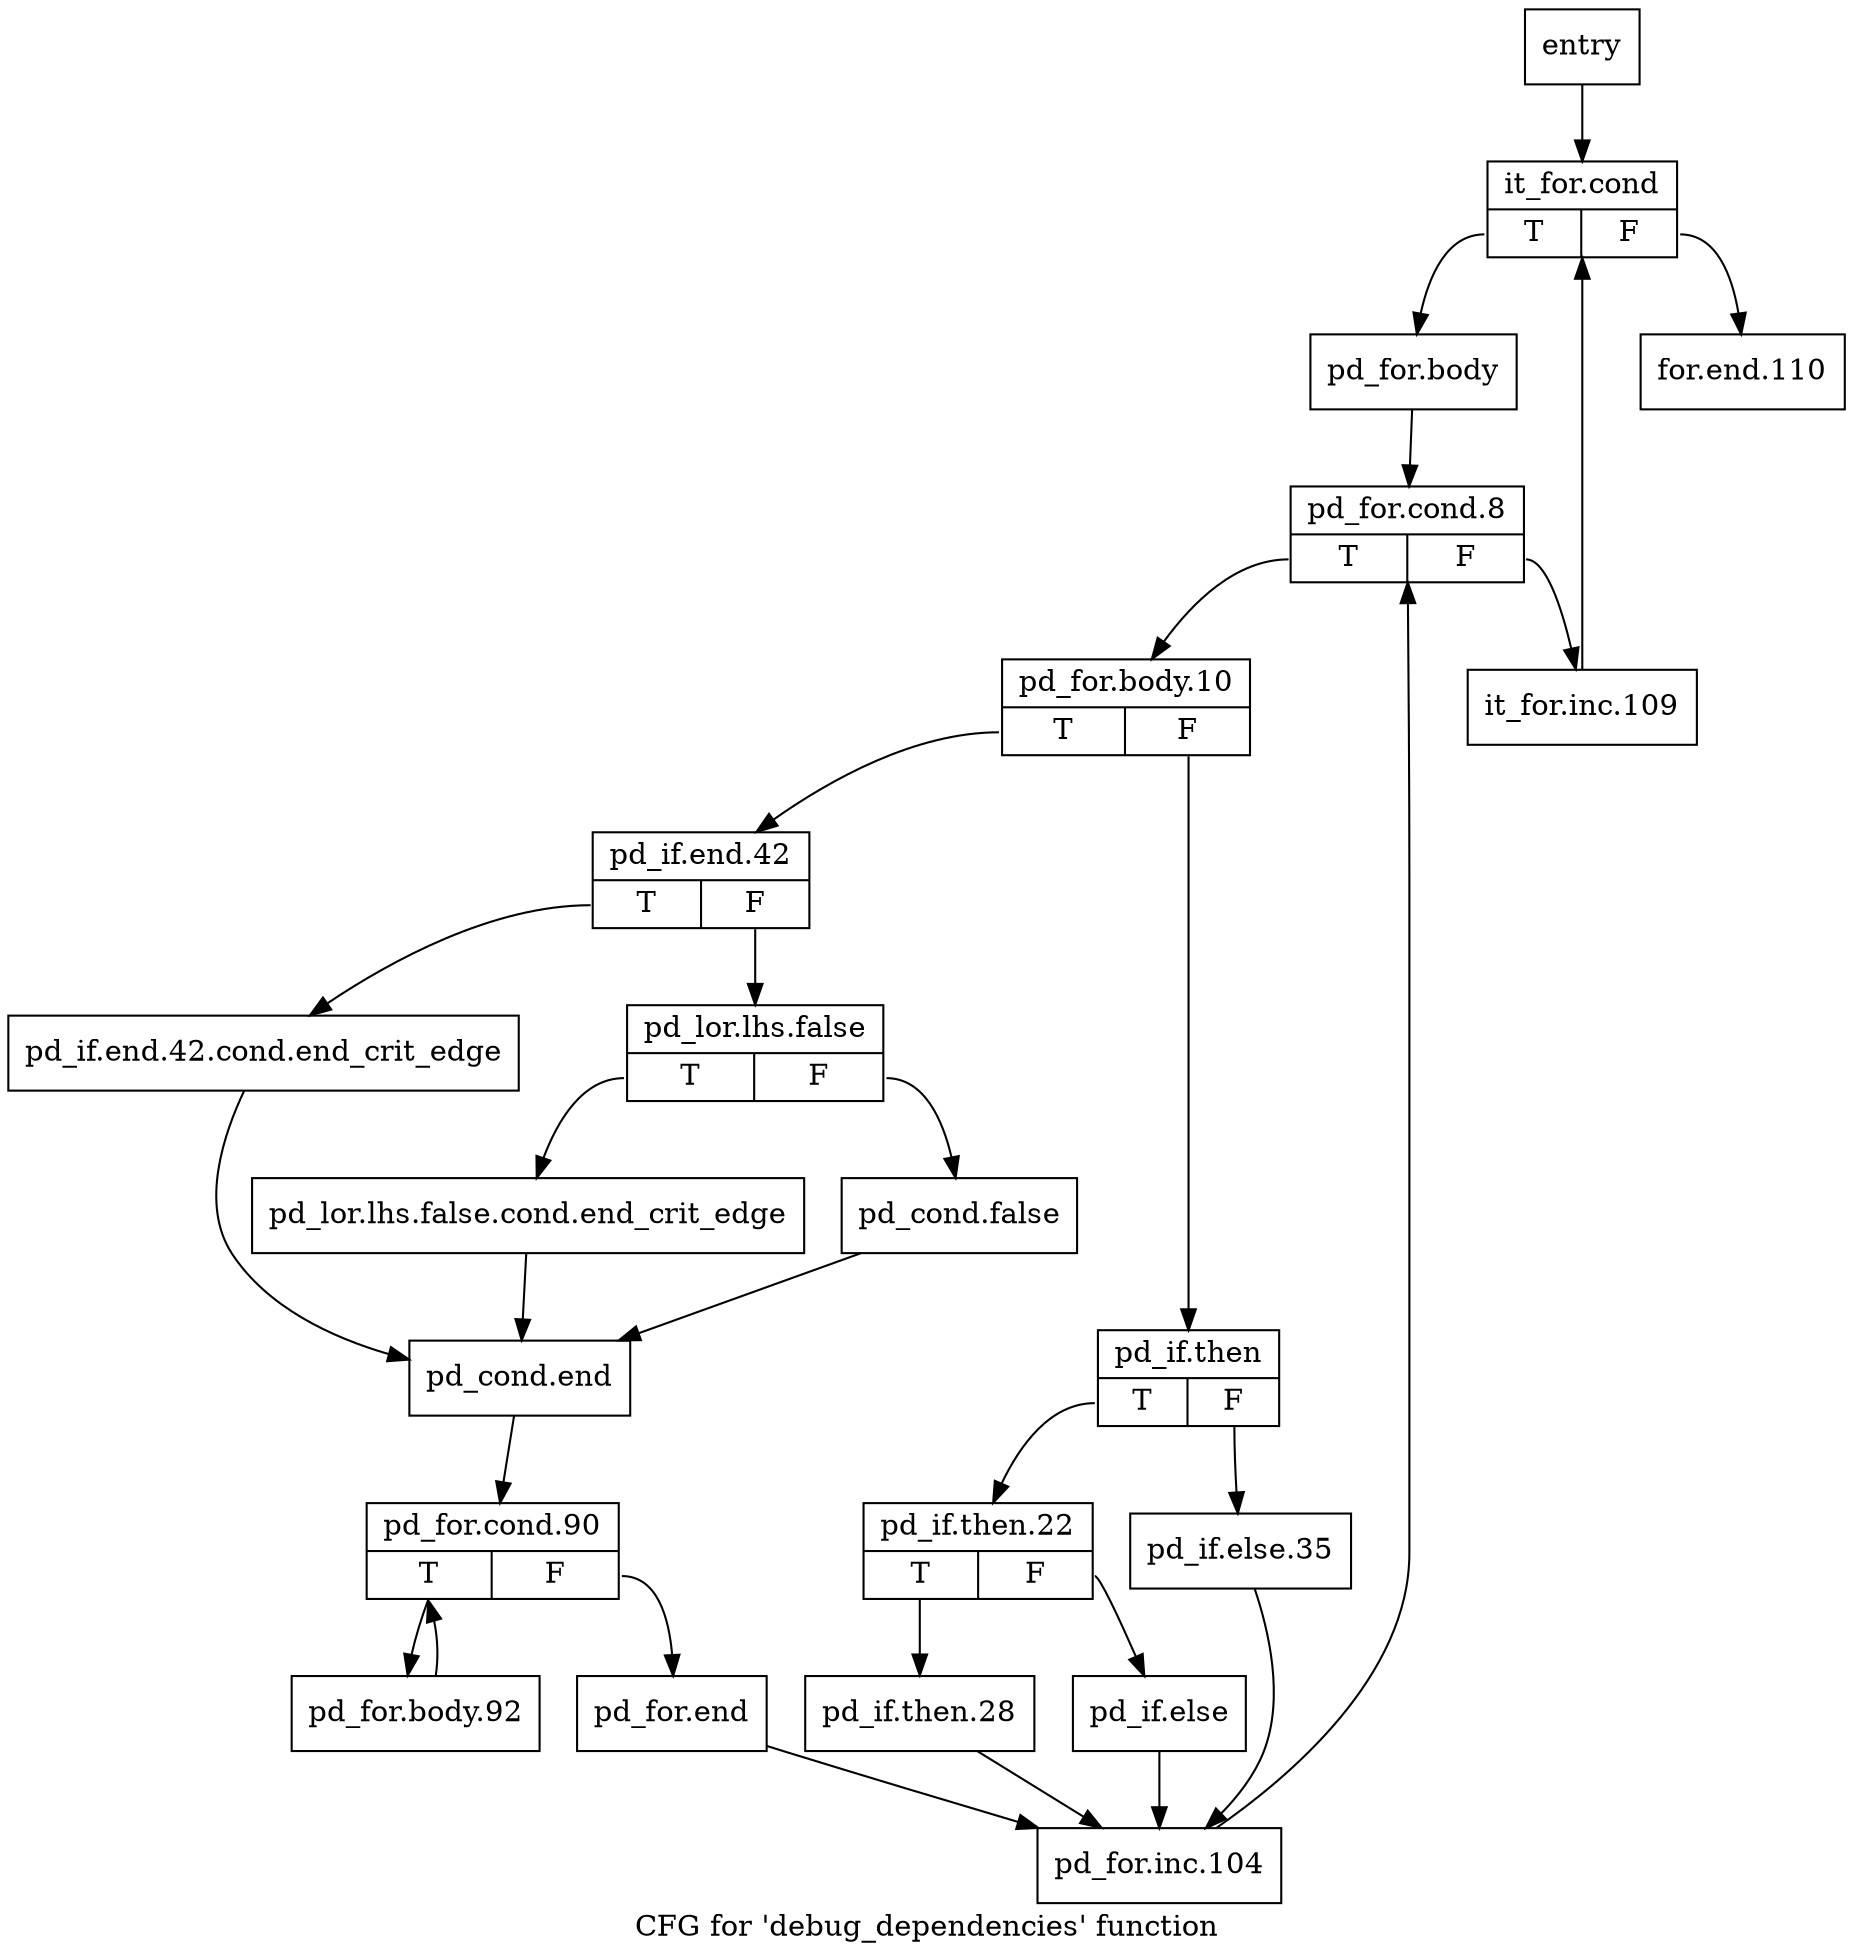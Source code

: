 digraph "CFG for 'debug_dependencies' function" {
	label="CFG for 'debug_dependencies' function";

	Node0x8f1dc80 [shape=record,label="{entry}"];
	Node0x8f1dc80 -> Node0x8f1dcd0;
	Node0x8f1dcd0 [shape=record,label="{it_for.cond|{<s0>T|<s1>F}}"];
	Node0x8f1dcd0:s0 -> Node0x8f1dd20;
	Node0x8f1dcd0:s1 -> Node0x8f1e310;
	Node0x8f1dd20 [shape=record,label="{pd_for.body}"];
	Node0x8f1dd20 -> Node0x8f1dd70;
	Node0x8f1dd70 [shape=record,label="{pd_for.cond.8|{<s0>T|<s1>F}}"];
	Node0x8f1dd70:s0 -> Node0x8f1ddc0;
	Node0x8f1dd70:s1 -> Node0x8f1e2c0;
	Node0x8f1ddc0 [shape=record,label="{pd_for.body.10|{<s0>T|<s1>F}}"];
	Node0x8f1ddc0:s0 -> Node0x8f1dfa0;
	Node0x8f1ddc0:s1 -> Node0x8f1de10;
	Node0x8f1de10 [shape=record,label="{pd_if.then|{<s0>T|<s1>F}}"];
	Node0x8f1de10:s0 -> Node0x8f1de60;
	Node0x8f1de10:s1 -> Node0x8f1df50;
	Node0x8f1de60 [shape=record,label="{pd_if.then.22|{<s0>T|<s1>F}}"];
	Node0x8f1de60:s0 -> Node0x8f1deb0;
	Node0x8f1de60:s1 -> Node0x8f1df00;
	Node0x8f1deb0 [shape=record,label="{pd_if.then.28}"];
	Node0x8f1deb0 -> Node0x8f1e270;
	Node0x8f1df00 [shape=record,label="{pd_if.else}"];
	Node0x8f1df00 -> Node0x8f1e270;
	Node0x8f1df50 [shape=record,label="{pd_if.else.35}"];
	Node0x8f1df50 -> Node0x8f1e270;
	Node0x8f1dfa0 [shape=record,label="{pd_if.end.42|{<s0>T|<s1>F}}"];
	Node0x8f1dfa0:s0 -> Node0x8f1dff0;
	Node0x8f1dfa0:s1 -> Node0x8f1e040;
	Node0x8f1dff0 [shape=record,label="{pd_if.end.42.cond.end_crit_edge}"];
	Node0x8f1dff0 -> Node0x8f1e130;
	Node0x8f1e040 [shape=record,label="{pd_lor.lhs.false|{<s0>T|<s1>F}}"];
	Node0x8f1e040:s0 -> Node0x8f1e090;
	Node0x8f1e040:s1 -> Node0x8f1e0e0;
	Node0x8f1e090 [shape=record,label="{pd_lor.lhs.false.cond.end_crit_edge}"];
	Node0x8f1e090 -> Node0x8f1e130;
	Node0x8f1e0e0 [shape=record,label="{pd_cond.false}"];
	Node0x8f1e0e0 -> Node0x8f1e130;
	Node0x8f1e130 [shape=record,label="{pd_cond.end}"];
	Node0x8f1e130 -> Node0x8f1e180;
	Node0x8f1e180 [shape=record,label="{pd_for.cond.90|{<s0>T|<s1>F}}"];
	Node0x8f1e180:s0 -> Node0x8f1e1d0;
	Node0x8f1e180:s1 -> Node0x8f1e220;
	Node0x8f1e1d0 [shape=record,label="{pd_for.body.92}"];
	Node0x8f1e1d0 -> Node0x8f1e180;
	Node0x8f1e220 [shape=record,label="{pd_for.end}"];
	Node0x8f1e220 -> Node0x8f1e270;
	Node0x8f1e270 [shape=record,label="{pd_for.inc.104}"];
	Node0x8f1e270 -> Node0x8f1dd70;
	Node0x8f1e2c0 [shape=record,label="{it_for.inc.109}"];
	Node0x8f1e2c0 -> Node0x8f1dcd0;
	Node0x8f1e310 [shape=record,label="{for.end.110}"];
}
